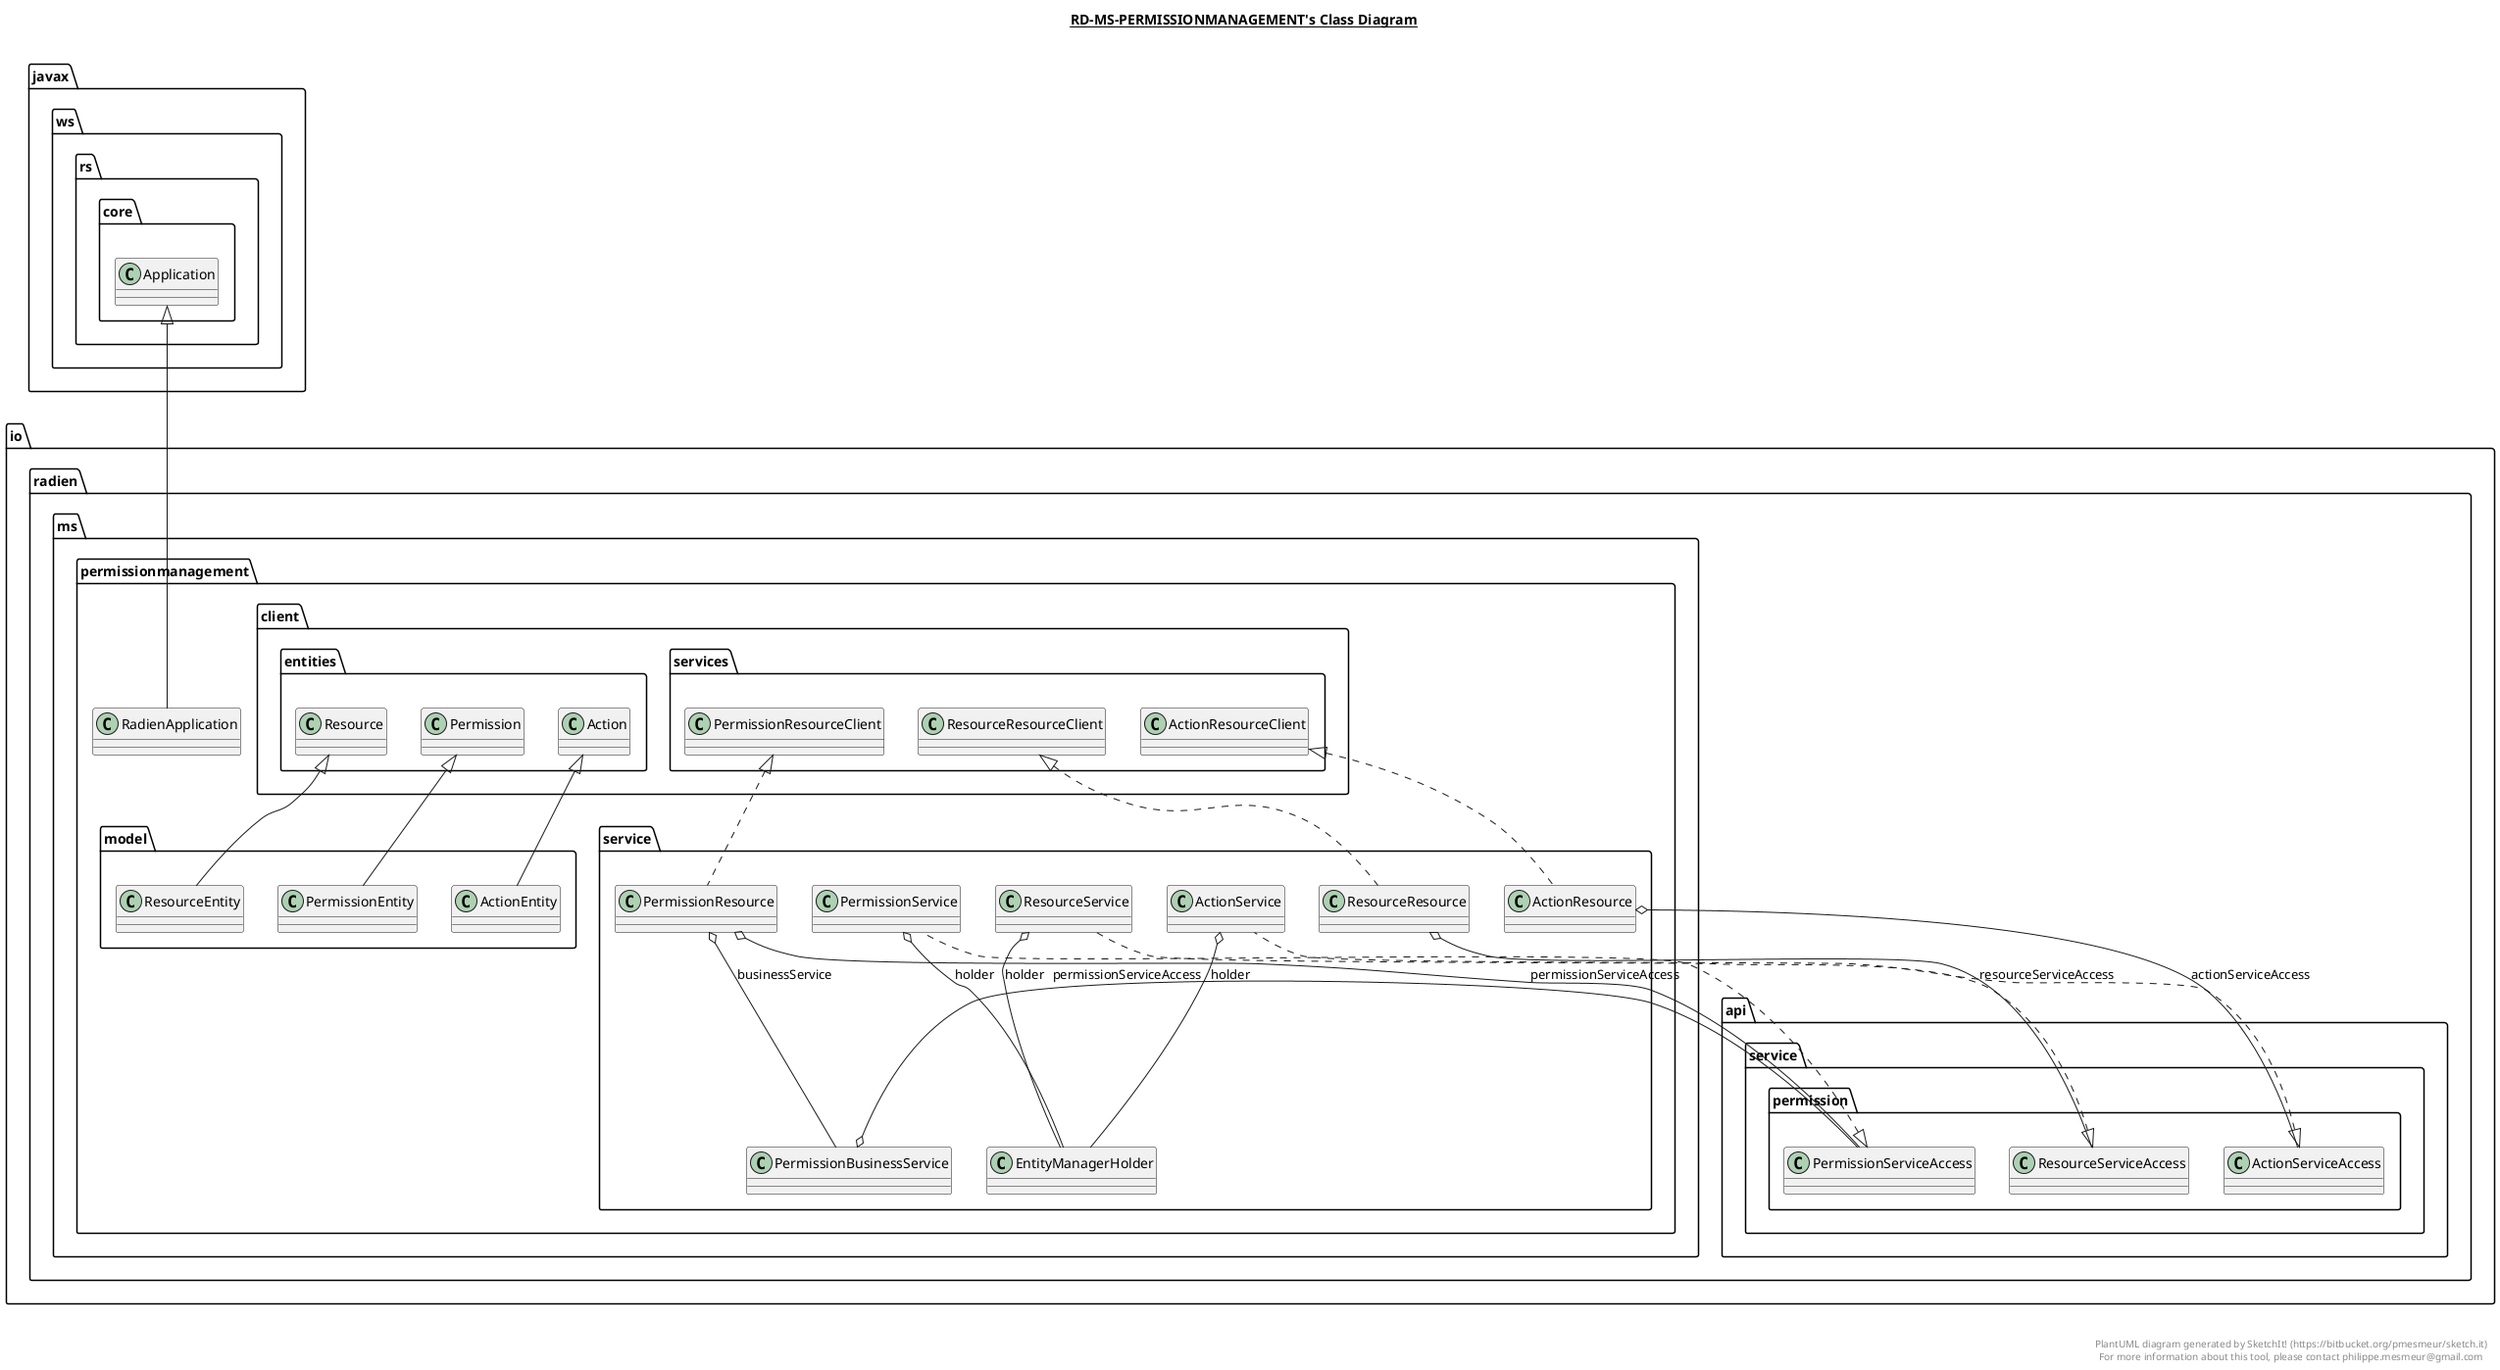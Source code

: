 @startuml

title __RD-MS-PERMISSIONMANAGEMENT's Class Diagram__\n

  namespace io.radien.ms.permissionmanagement {
    class io.radien.ms.permissionmanagement.RadienApplication {
    }
  }
  

  namespace io.radien.ms.permissionmanagement {
    namespace model {
      class io.radien.ms.permissionmanagement.model.ActionEntity {
      }
    }
  }
  

  namespace io.radien.ms.permissionmanagement {
    namespace model {
      class io.radien.ms.permissionmanagement.model.PermissionEntity {
      }
    }
  }
  

  namespace io.radien.ms.permissionmanagement {
    namespace model {
      class io.radien.ms.permissionmanagement.model.ResourceEntity {
      }
    }
  }
  

  namespace io.radien.ms.permissionmanagement {
    namespace service {
      class io.radien.ms.permissionmanagement.service.ActionResource {
      }
    }
  }
  

  namespace io.radien.ms.permissionmanagement {
    namespace service {
      class io.radien.ms.permissionmanagement.service.ActionService {
      }
    }
  }
  

  namespace io.radien.ms.permissionmanagement {
    namespace service {
      class io.radien.ms.permissionmanagement.service.EntityManagerHolder {
      }
    }
  }
  

  namespace io.radien.ms.permissionmanagement {
    namespace service {
      class io.radien.ms.permissionmanagement.service.PermissionBusinessService {
      }
    }
  }
  

  namespace io.radien.ms.permissionmanagement {
    namespace service {
      class io.radien.ms.permissionmanagement.service.PermissionResource {
      }
    }
  }
  

  namespace io.radien.ms.permissionmanagement {
    namespace service {
      class io.radien.ms.permissionmanagement.service.PermissionService {
      }
    }
  }
  

  namespace io.radien.ms.permissionmanagement {
    namespace service {
      class io.radien.ms.permissionmanagement.service.ResourceResource {
      }
    }
  }
  

  namespace io.radien.ms.permissionmanagement {
    namespace service {
      class io.radien.ms.permissionmanagement.service.ResourceService {
      }
    }
  }
  

  io.radien.ms.permissionmanagement.RadienApplication -up-|> javax.ws.rs.core.Application
  io.radien.ms.permissionmanagement.model.ActionEntity -up-|> io.radien.ms.permissionmanagement.client.entities.Action
  io.radien.ms.permissionmanagement.model.PermissionEntity -up-|> io.radien.ms.permissionmanagement.client.entities.Permission
  io.radien.ms.permissionmanagement.model.ResourceEntity -up-|> io.radien.ms.permissionmanagement.client.entities.Resource
  io.radien.ms.permissionmanagement.service.ActionResource .up.|> io.radien.ms.permissionmanagement.client.services.ActionResourceClient
  io.radien.ms.permissionmanagement.service.ActionResource o-- io.radien.api.service.permission.ActionServiceAccess : actionServiceAccess
  io.radien.ms.permissionmanagement.service.ActionService .up.|> io.radien.api.service.permission.ActionServiceAccess
  io.radien.ms.permissionmanagement.service.ActionService o-- io.radien.ms.permissionmanagement.service.EntityManagerHolder : holder
  io.radien.ms.permissionmanagement.service.PermissionBusinessService o-- io.radien.api.service.permission.PermissionServiceAccess : permissionServiceAccess
  io.radien.ms.permissionmanagement.service.PermissionResource .up.|> io.radien.ms.permissionmanagement.client.services.PermissionResourceClient
  io.radien.ms.permissionmanagement.service.PermissionResource o-- io.radien.ms.permissionmanagement.service.PermissionBusinessService : businessService
  io.radien.ms.permissionmanagement.service.PermissionResource o-- io.radien.api.service.permission.PermissionServiceAccess : permissionServiceAccess
  io.radien.ms.permissionmanagement.service.PermissionService .up.|> io.radien.api.service.permission.PermissionServiceAccess
  io.radien.ms.permissionmanagement.service.PermissionService o-- io.radien.ms.permissionmanagement.service.EntityManagerHolder : holder
  io.radien.ms.permissionmanagement.service.ResourceResource .up.|> io.radien.ms.permissionmanagement.client.services.ResourceResourceClient
  io.radien.ms.permissionmanagement.service.ResourceResource o-- io.radien.api.service.permission.ResourceServiceAccess : resourceServiceAccess
  io.radien.ms.permissionmanagement.service.ResourceService .up.|> io.radien.api.service.permission.ResourceServiceAccess
  io.radien.ms.permissionmanagement.service.ResourceService o-- io.radien.ms.permissionmanagement.service.EntityManagerHolder : holder


right footer


PlantUML diagram generated by SketchIt! (https://bitbucket.org/pmesmeur/sketch.it)
For more information about this tool, please contact philippe.mesmeur@gmail.com
endfooter

@enduml
